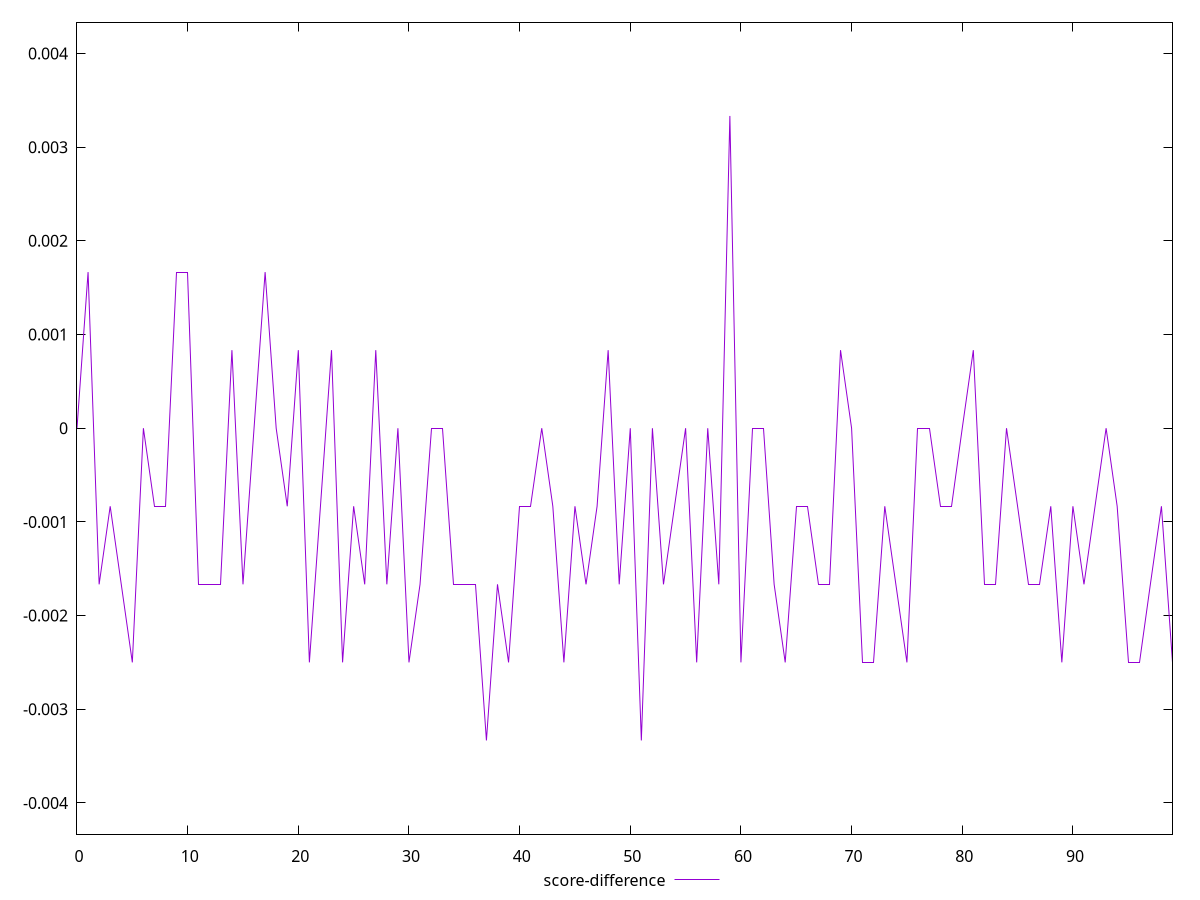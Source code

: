 reset

$scoreDifference <<EOF
0 0
1 0.0016666666666667052
2 -0.0016666666666667052
3 -0.0008333333333333526
4 -0.0016666666666667052
5 -0.0025000000000000577
6 0
7 -0.0008333333333333526
8 -0.0008333333333333526
9 0.0016666666666667052
10 0.0016666666666667052
11 -0.0016666666666667052
12 -0.0016666666666667052
13 -0.0016666666666667052
14 0.0008333333333333526
15 -0.0016666666666667052
16 0
17 0.0016666666666667052
18 0
19 -0.0008333333333333526
20 0.0008333333333333526
21 -0.0025000000000000577
22 -0.0008333333333333526
23 0.0008333333333333526
24 -0.0025000000000000577
25 -0.0008333333333333526
26 -0.0016666666666667052
27 0.0008333333333333526
28 -0.0016666666666667052
29 0
30 -0.0025000000000000577
31 -0.0016666666666667052
32 0
33 0
34 -0.0016666666666667052
35 -0.0016666666666667052
36 -0.0016666666666667052
37 -0.0033333333333332993
38 -0.0016666666666667052
39 -0.0025000000000000577
40 -0.0008333333333333526
41 -0.0008333333333333526
42 0
43 -0.0008333333333333526
44 -0.0025000000000000577
45 -0.0008333333333333526
46 -0.0016666666666667052
47 -0.0008333333333333526
48 0.0008333333333333526
49 -0.0016666666666667052
50 0
51 -0.0033333333333332993
52 0
53 -0.0016666666666667052
54 -0.0008333333333333526
55 0
56 -0.0025000000000000577
57 0
58 -0.0016666666666667052
59 0.0033333333333332993
60 -0.0025000000000000577
61 0
62 0
63 -0.0016666666666667052
64 -0.0025000000000000577
65 -0.0008333333333333526
66 -0.0008333333333333526
67 -0.0016666666666667052
68 -0.0016666666666667052
69 0.0008333333333333526
70 0
71 -0.0025000000000000577
72 -0.0025000000000000577
73 -0.0008333333333333526
74 -0.0016666666666667052
75 -0.0025000000000000577
76 0
77 0
78 -0.0008333333333333526
79 -0.0008333333333333526
80 0
81 0.0008333333333333526
82 -0.0016666666666667052
83 -0.0016666666666667052
84 0
85 -0.0008333333333333526
86 -0.0016666666666667052
87 -0.0016666666666667052
88 -0.0008333333333333526
89 -0.0025000000000000577
90 -0.0008333333333333526
91 -0.0016666666666667052
92 -0.0008333333333333526
93 0
94 -0.0008333333333333526
95 -0.0025000000000000577
96 -0.0025000000000000577
97 -0.0016666666666667052
98 -0.0008333333333333526
99 -0.0025000000000000577
EOF

set key outside below
set xrange [0:99]
set yrange [-0.004333333333333299:0.004333333333333299]
set trange [-0.004333333333333299:0.004333333333333299]
set terminal svg size 640, 500 enhanced background rgb 'white'
set output "reprap/render-blocking-resources/samples/pages+cached+noexternal+nojs/score-difference/values.svg"

plot $scoreDifference title "score-difference" with line

reset
